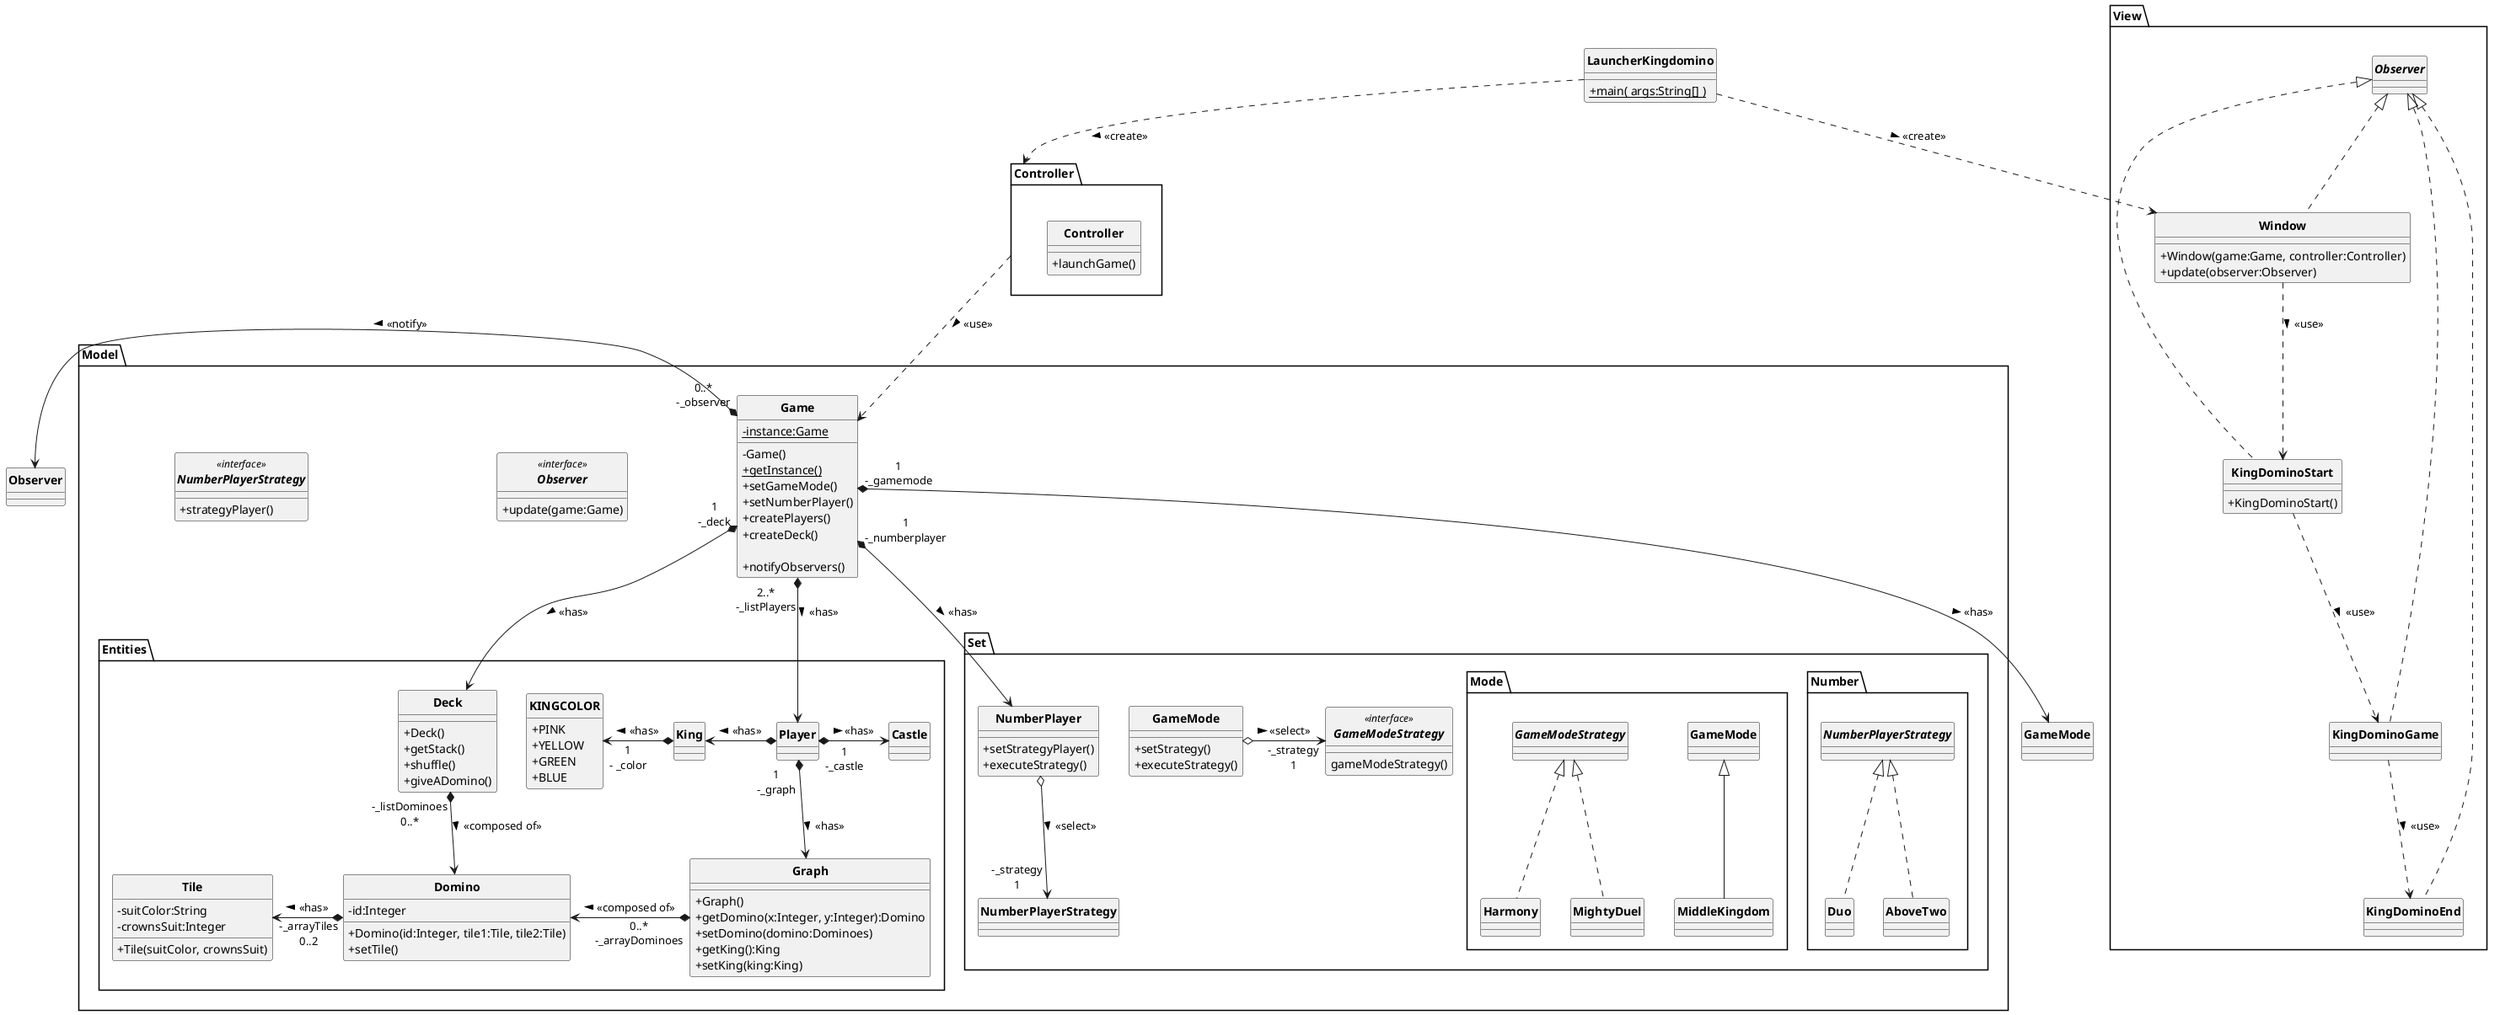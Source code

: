 @startuml
skinparam style strictuml
skinparam classAttributeIconSize 0
skinparam classFontStyle Bold
hide enum methods

class LauncherKingdomino{
    + {static} main( args:String[] )
}

package Model{

    class Game {
        {static}-instance:Game
        -Game()
        {static}+getInstance()
        +setGameMode()
        +setNumberPlayer()
        +createPlayers()
        +createDeck()

        +notifyObservers()
    }

    interface Observer<<interface>>{
       +update(game:Game)
    }

    package Entities{
            Graph "0..*\n-_arrayDominoes" *-l-> Domino : <<composed of>> >
            class Graph {
                +Graph()
                +getDomino(x:Integer, y:Integer):Domino
                +setDomino(domino:Dominoes)
                +getKing():King
                +setKing(king:King)

            }
            class King{

            }


        Deck "-_listDominoes\n0..*" *--> Domino : <<composed of>> >
            class Deck{
                +Deck()
                +getStack()
                +shuffle()
                +giveADomino()
            }

            Domino "-_arrayTiles\n0..2" *-l-> Tile : <<has>> >
            class Domino {
               -id:Integer
               +Domino(id:Integer, tile1:Tile, tile2:Tile)
               +setTile()
            }

            class Tile{
               -suitColor:String
               -crownsSuit:Integer
               +Tile(suitColor, crownsSuit)
            }

            Player "1\n-_graph" *--> Graph : > <<has>>
            Player *-l-> King : > <<has>>
            Player "1\n-_castle" *-> Castle : > <<has>>
            class Player {

            }

            class Castle{

            }

            enum KINGCOLOR {
                +PINK
                +YELLOW
                +GREEN
                +BLUE
            }

    }


    package Set{
        class NumberPlayer{
                +setStrategyPlayer()
                +executeStrategy()
         }

        NumberPlayer o--> "-_strategy\n1"NumberPlayerStrategy: > <<select>>

        package Number{
                class Duo implements NumberPlayerStrategy
                {

                }

                class AboveTwo implements NumberPlayerStrategy
                {

                }
        }


            class GameMode{
                +setStrategy()
                +executeStrategy()
            }

            GameMode o-> "-_strategy\n1"GameModeStrategy : > <<select>>

            interface GameModeStrategy<<interface>>{
                gameModeStrategy()
            }


            package Mode{
                class MiddleKingdom extends GameMode{

                }

                class Harmony implements GameModeStrategy{

                }

                class MightyDuel implements GameModeStrategy{

                }
            }

    }

    interface NumberPlayerStrategy<<interface>>{
        +strategyPlayer()
    }




}

package View {
    Window ..> KingDominoStart : <<use>> >
    KingDominoStart ..> KingDominoGame : <<use>> >
     KingDominoGame ..> KingDominoEnd: <<use>> >
    class Window implements Observer
    {
        +Window(game:Game, controller:Controller)
        +update(observer:Observer)
    }

    class KingDominoStart implements Observer
    {
        +KingDominoStart()
    }

    class KingDominoGame implements Observer
    {

    }

    class KingDominoEnd implements Observer
    {

    }
}

package Controller {

    class Controller{
        +launchGame()
    }

}

LauncherKingdomino ..> Window : <<create>> >
LauncherKingdomino ..> Controller : <<create>> >
Game "1\n-_gamemode"*--> GameMode : <<has>> >
Game "1\n-_numberplayer" *--> NumberPlayer : <<has>> >
Game "1\n-_deck" *--> Deck : <<has>> >
Game "2..*\n-_listPlayers" *-> Player : <<has>> >
Controller ..> Game : <<use>> >
Game *-l-> Observer : "0..*\n-_observer"<<notify>> >
King *-l-> "1\n- _color" KINGCOLOR : <<has>> >

@enduml